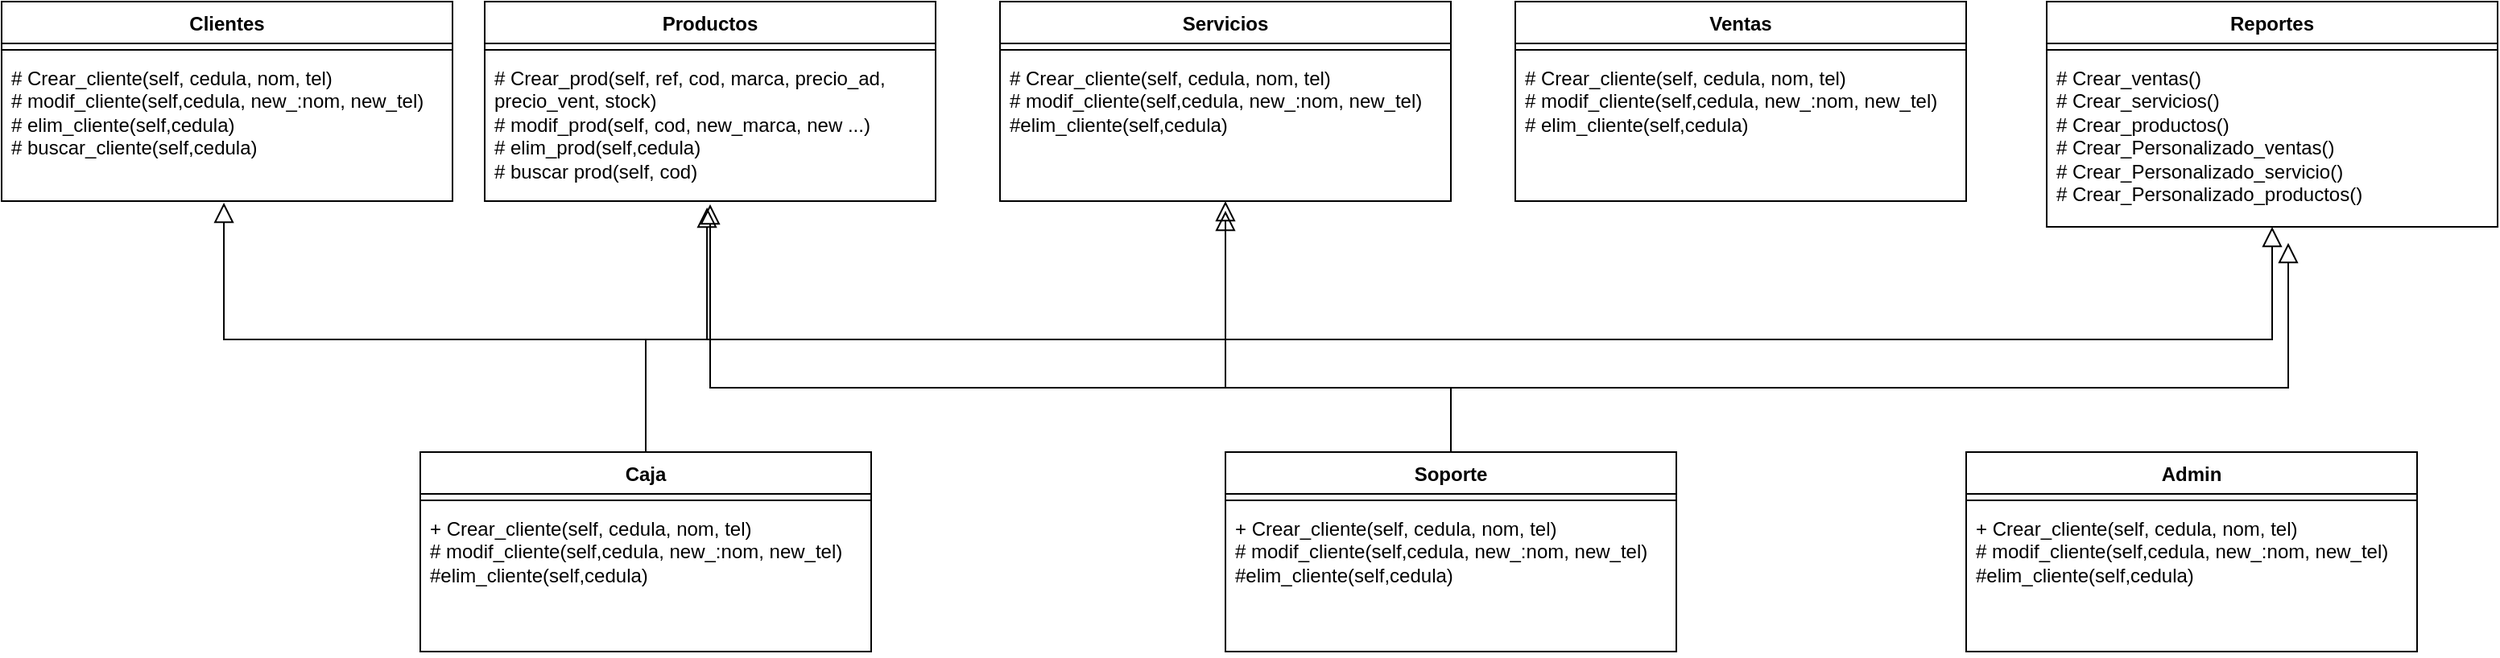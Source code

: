 <mxfile version="24.4.4" type="github">
  <diagram id="C5RBs43oDa-KdzZeNtuy" name="Page-1">
    <mxGraphModel dx="1079" dy="464" grid="1" gridSize="10" guides="1" tooltips="1" connect="1" arrows="1" fold="1" page="1" pageScale="1" pageWidth="827" pageHeight="1169" math="0" shadow="0">
      <root>
        <mxCell id="WIyWlLk6GJQsqaUBKTNV-0" />
        <mxCell id="WIyWlLk6GJQsqaUBKTNV-1" parent="WIyWlLk6GJQsqaUBKTNV-0" />
        <mxCell id="du9I8prgwWOuaD7i2nQR-0" value="Clientes" style="swimlane;fontStyle=1;align=center;verticalAlign=top;childLayout=stackLayout;horizontal=1;startSize=26;horizontalStack=0;resizeParent=1;resizeParentMax=0;resizeLast=0;collapsible=1;marginBottom=0;whiteSpace=wrap;html=1;" vertex="1" parent="WIyWlLk6GJQsqaUBKTNV-1">
          <mxGeometry x="60" y="100" width="280" height="124" as="geometry" />
        </mxCell>
        <mxCell id="du9I8prgwWOuaD7i2nQR-2" value="" style="line;strokeWidth=1;fillColor=none;align=left;verticalAlign=middle;spacingTop=-1;spacingLeft=3;spacingRight=3;rotatable=0;labelPosition=right;points=[];portConstraint=eastwest;strokeColor=inherit;" vertex="1" parent="du9I8prgwWOuaD7i2nQR-0">
          <mxGeometry y="26" width="280" height="8" as="geometry" />
        </mxCell>
        <mxCell id="du9I8prgwWOuaD7i2nQR-3" value="# Crear_cliente(self, cedula, nom, tel)&lt;div&gt;# modif_cliente(self,cedula, new_:nom, new_tel)&lt;/div&gt;&lt;div&gt;# elim_cliente(self,cedula)&lt;/div&gt;&lt;div&gt;# buscar_cliente(self,cedula)&lt;/div&gt;" style="text;strokeColor=none;fillColor=none;align=left;verticalAlign=top;spacingLeft=4;spacingRight=4;overflow=hidden;rotatable=0;points=[[0,0.5],[1,0.5]];portConstraint=eastwest;whiteSpace=wrap;html=1;" vertex="1" parent="du9I8prgwWOuaD7i2nQR-0">
          <mxGeometry y="34" width="280" height="90" as="geometry" />
        </mxCell>
        <mxCell id="du9I8prgwWOuaD7i2nQR-4" value="Productos" style="swimlane;fontStyle=1;align=center;verticalAlign=top;childLayout=stackLayout;horizontal=1;startSize=26;horizontalStack=0;resizeParent=1;resizeParentMax=0;resizeLast=0;collapsible=1;marginBottom=0;whiteSpace=wrap;html=1;" vertex="1" parent="WIyWlLk6GJQsqaUBKTNV-1">
          <mxGeometry x="360" y="100" width="280" height="124" as="geometry" />
        </mxCell>
        <mxCell id="du9I8prgwWOuaD7i2nQR-5" value="" style="line;strokeWidth=1;fillColor=none;align=left;verticalAlign=middle;spacingTop=-1;spacingLeft=3;spacingRight=3;rotatable=0;labelPosition=right;points=[];portConstraint=eastwest;strokeColor=inherit;" vertex="1" parent="du9I8prgwWOuaD7i2nQR-4">
          <mxGeometry y="26" width="280" height="8" as="geometry" />
        </mxCell>
        <mxCell id="du9I8prgwWOuaD7i2nQR-6" value="# Crear_prod(self, ref, cod, marca, precio_ad, precio_vent, stock)&lt;div&gt;# modif_prod(self, cod, new_marca, new ...)&lt;/div&gt;&lt;div&gt;# elim_prod(self,cedula)&lt;/div&gt;&lt;div&gt;# buscar prod(self, cod)&lt;/div&gt;" style="text;strokeColor=none;fillColor=none;align=left;verticalAlign=top;spacingLeft=4;spacingRight=4;overflow=hidden;rotatable=0;points=[[0,0.5],[1,0.5]];portConstraint=eastwest;whiteSpace=wrap;html=1;" vertex="1" parent="du9I8prgwWOuaD7i2nQR-4">
          <mxGeometry y="34" width="280" height="90" as="geometry" />
        </mxCell>
        <mxCell id="du9I8prgwWOuaD7i2nQR-7" value="Servicios" style="swimlane;fontStyle=1;align=center;verticalAlign=top;childLayout=stackLayout;horizontal=1;startSize=26;horizontalStack=0;resizeParent=1;resizeParentMax=0;resizeLast=0;collapsible=1;marginBottom=0;whiteSpace=wrap;html=1;" vertex="1" parent="WIyWlLk6GJQsqaUBKTNV-1">
          <mxGeometry x="680" y="100" width="280" height="124" as="geometry" />
        </mxCell>
        <mxCell id="du9I8prgwWOuaD7i2nQR-8" value="" style="line;strokeWidth=1;fillColor=none;align=left;verticalAlign=middle;spacingTop=-1;spacingLeft=3;spacingRight=3;rotatable=0;labelPosition=right;points=[];portConstraint=eastwest;strokeColor=inherit;" vertex="1" parent="du9I8prgwWOuaD7i2nQR-7">
          <mxGeometry y="26" width="280" height="8" as="geometry" />
        </mxCell>
        <mxCell id="du9I8prgwWOuaD7i2nQR-9" value="# Crear_cliente(self, cedula, nom, tel)&lt;div&gt;# modif_cliente(self,cedula, new_:nom, new_tel)&lt;/div&gt;&lt;div&gt;#elim_cliente(self,cedula)&lt;/div&gt;" style="text;strokeColor=none;fillColor=none;align=left;verticalAlign=top;spacingLeft=4;spacingRight=4;overflow=hidden;rotatable=0;points=[[0,0.5],[1,0.5]];portConstraint=eastwest;whiteSpace=wrap;html=1;" vertex="1" parent="du9I8prgwWOuaD7i2nQR-7">
          <mxGeometry y="34" width="280" height="90" as="geometry" />
        </mxCell>
        <mxCell id="du9I8prgwWOuaD7i2nQR-10" value="Ventas" style="swimlane;fontStyle=1;align=center;verticalAlign=top;childLayout=stackLayout;horizontal=1;startSize=26;horizontalStack=0;resizeParent=1;resizeParentMax=0;resizeLast=0;collapsible=1;marginBottom=0;whiteSpace=wrap;html=1;" vertex="1" parent="WIyWlLk6GJQsqaUBKTNV-1">
          <mxGeometry x="1000" y="100" width="280" height="124" as="geometry" />
        </mxCell>
        <mxCell id="du9I8prgwWOuaD7i2nQR-11" value="" style="line;strokeWidth=1;fillColor=none;align=left;verticalAlign=middle;spacingTop=-1;spacingLeft=3;spacingRight=3;rotatable=0;labelPosition=right;points=[];portConstraint=eastwest;strokeColor=inherit;" vertex="1" parent="du9I8prgwWOuaD7i2nQR-10">
          <mxGeometry y="26" width="280" height="8" as="geometry" />
        </mxCell>
        <mxCell id="du9I8prgwWOuaD7i2nQR-12" value="# Crear_cliente(self, cedula, nom, tel)&lt;div&gt;# modif_cliente(self,cedula, new_:nom, new_tel)&lt;/div&gt;&lt;div&gt;# elim_cliente(self,cedula)&lt;/div&gt;" style="text;strokeColor=none;fillColor=none;align=left;verticalAlign=top;spacingLeft=4;spacingRight=4;overflow=hidden;rotatable=0;points=[[0,0.5],[1,0.5]];portConstraint=eastwest;whiteSpace=wrap;html=1;" vertex="1" parent="du9I8prgwWOuaD7i2nQR-10">
          <mxGeometry y="34" width="280" height="90" as="geometry" />
        </mxCell>
        <mxCell id="du9I8prgwWOuaD7i2nQR-13" value="Reportes" style="swimlane;fontStyle=1;align=center;verticalAlign=top;childLayout=stackLayout;horizontal=1;startSize=26;horizontalStack=0;resizeParent=1;resizeParentMax=0;resizeLast=0;collapsible=1;marginBottom=0;whiteSpace=wrap;html=1;" vertex="1" parent="WIyWlLk6GJQsqaUBKTNV-1">
          <mxGeometry x="1330" y="100" width="280" height="140" as="geometry" />
        </mxCell>
        <mxCell id="du9I8prgwWOuaD7i2nQR-14" value="" style="line;strokeWidth=1;fillColor=none;align=left;verticalAlign=middle;spacingTop=-1;spacingLeft=3;spacingRight=3;rotatable=0;labelPosition=right;points=[];portConstraint=eastwest;strokeColor=inherit;" vertex="1" parent="du9I8prgwWOuaD7i2nQR-13">
          <mxGeometry y="26" width="280" height="8" as="geometry" />
        </mxCell>
        <mxCell id="du9I8prgwWOuaD7i2nQR-15" value="# Crear_ventas()&lt;div&gt;# Crear_servicios()&lt;/div&gt;&lt;div&gt;# Crear_productos()&lt;/div&gt;&lt;div&gt;# Crear_Personalizado_ventas()&lt;/div&gt;&lt;div&gt;# Crear_Personalizado_servicio()&lt;br&gt;&lt;/div&gt;&lt;div&gt;# Crear_Personalizado_productos()&lt;br&gt;&lt;/div&gt;&lt;div&gt;&lt;br&gt;&lt;/div&gt;" style="text;strokeColor=none;fillColor=none;align=left;verticalAlign=top;spacingLeft=4;spacingRight=4;overflow=hidden;rotatable=0;points=[[0,0.5],[1,0.5]];portConstraint=eastwest;whiteSpace=wrap;html=1;" vertex="1" parent="du9I8prgwWOuaD7i2nQR-13">
          <mxGeometry y="34" width="280" height="106" as="geometry" />
        </mxCell>
        <mxCell id="du9I8prgwWOuaD7i2nQR-16" value="Caja" style="swimlane;fontStyle=1;align=center;verticalAlign=top;childLayout=stackLayout;horizontal=1;startSize=26;horizontalStack=0;resizeParent=1;resizeParentMax=0;resizeLast=0;collapsible=1;marginBottom=0;whiteSpace=wrap;html=1;" vertex="1" parent="WIyWlLk6GJQsqaUBKTNV-1">
          <mxGeometry x="320" y="380" width="280" height="124" as="geometry" />
        </mxCell>
        <mxCell id="du9I8prgwWOuaD7i2nQR-17" value="" style="line;strokeWidth=1;fillColor=none;align=left;verticalAlign=middle;spacingTop=-1;spacingLeft=3;spacingRight=3;rotatable=0;labelPosition=right;points=[];portConstraint=eastwest;strokeColor=inherit;" vertex="1" parent="du9I8prgwWOuaD7i2nQR-16">
          <mxGeometry y="26" width="280" height="8" as="geometry" />
        </mxCell>
        <mxCell id="du9I8prgwWOuaD7i2nQR-18" value="+ Crear_cliente(self, cedula, nom, tel)&lt;div&gt;# modif_cliente(self,cedula, new_:nom, new_tel)&lt;/div&gt;&lt;div&gt;#elim_cliente(self,cedula)&lt;/div&gt;" style="text;strokeColor=none;fillColor=none;align=left;verticalAlign=top;spacingLeft=4;spacingRight=4;overflow=hidden;rotatable=0;points=[[0,0.5],[1,0.5]];portConstraint=eastwest;whiteSpace=wrap;html=1;" vertex="1" parent="du9I8prgwWOuaD7i2nQR-16">
          <mxGeometry y="34" width="280" height="90" as="geometry" />
        </mxCell>
        <mxCell id="du9I8prgwWOuaD7i2nQR-19" value="" style="endArrow=block;endSize=10;endFill=0;shadow=0;strokeWidth=1;rounded=0;curved=0;edgeStyle=elbowEdgeStyle;elbow=vertical;exitX=0.5;exitY=0;exitDx=0;exitDy=0;entryX=0.493;entryY=1.011;entryDx=0;entryDy=0;entryPerimeter=0;" edge="1" parent="WIyWlLk6GJQsqaUBKTNV-1" source="du9I8prgwWOuaD7i2nQR-16" target="du9I8prgwWOuaD7i2nQR-3">
          <mxGeometry width="160" relative="1" as="geometry">
            <mxPoint x="200" y="360" as="sourcePoint" />
            <mxPoint x="300" y="258" as="targetPoint" />
            <Array as="points">
              <mxPoint x="330" y="310" />
            </Array>
          </mxGeometry>
        </mxCell>
        <mxCell id="du9I8prgwWOuaD7i2nQR-20" value="" style="endArrow=block;endSize=10;endFill=0;shadow=0;strokeWidth=1;rounded=0;curved=0;edgeStyle=elbowEdgeStyle;elbow=vertical;entryX=0.493;entryY=1.044;entryDx=0;entryDy=0;entryPerimeter=0;exitX=0.5;exitY=0;exitDx=0;exitDy=0;" edge="1" parent="WIyWlLk6GJQsqaUBKTNV-1" source="du9I8prgwWOuaD7i2nQR-16" target="du9I8prgwWOuaD7i2nQR-6">
          <mxGeometry width="160" relative="1" as="geometry">
            <mxPoint x="550" y="330" as="sourcePoint" />
            <mxPoint x="208" y="235" as="targetPoint" />
            <Array as="points">
              <mxPoint x="480" y="310" />
            </Array>
          </mxGeometry>
        </mxCell>
        <mxCell id="du9I8prgwWOuaD7i2nQR-21" value="Soporte" style="swimlane;fontStyle=1;align=center;verticalAlign=top;childLayout=stackLayout;horizontal=1;startSize=26;horizontalStack=0;resizeParent=1;resizeParentMax=0;resizeLast=0;collapsible=1;marginBottom=0;whiteSpace=wrap;html=1;" vertex="1" parent="WIyWlLk6GJQsqaUBKTNV-1">
          <mxGeometry x="820" y="380" width="280" height="124" as="geometry" />
        </mxCell>
        <mxCell id="du9I8prgwWOuaD7i2nQR-22" value="" style="line;strokeWidth=1;fillColor=none;align=left;verticalAlign=middle;spacingTop=-1;spacingLeft=3;spacingRight=3;rotatable=0;labelPosition=right;points=[];portConstraint=eastwest;strokeColor=inherit;" vertex="1" parent="du9I8prgwWOuaD7i2nQR-21">
          <mxGeometry y="26" width="280" height="8" as="geometry" />
        </mxCell>
        <mxCell id="du9I8prgwWOuaD7i2nQR-23" value="+ Crear_cliente(self, cedula, nom, tel)&lt;div&gt;# modif_cliente(self,cedula, new_:nom, new_tel)&lt;/div&gt;&lt;div&gt;#elim_cliente(self,cedula)&lt;/div&gt;" style="text;strokeColor=none;fillColor=none;align=left;verticalAlign=top;spacingLeft=4;spacingRight=4;overflow=hidden;rotatable=0;points=[[0,0.5],[1,0.5]];portConstraint=eastwest;whiteSpace=wrap;html=1;" vertex="1" parent="du9I8prgwWOuaD7i2nQR-21">
          <mxGeometry y="34" width="280" height="90" as="geometry" />
        </mxCell>
        <mxCell id="du9I8prgwWOuaD7i2nQR-24" value="Admin" style="swimlane;fontStyle=1;align=center;verticalAlign=top;childLayout=stackLayout;horizontal=1;startSize=26;horizontalStack=0;resizeParent=1;resizeParentMax=0;resizeLast=0;collapsible=1;marginBottom=0;whiteSpace=wrap;html=1;" vertex="1" parent="WIyWlLk6GJQsqaUBKTNV-1">
          <mxGeometry x="1280" y="380" width="280" height="124" as="geometry" />
        </mxCell>
        <mxCell id="du9I8prgwWOuaD7i2nQR-25" value="" style="line;strokeWidth=1;fillColor=none;align=left;verticalAlign=middle;spacingTop=-1;spacingLeft=3;spacingRight=3;rotatable=0;labelPosition=right;points=[];portConstraint=eastwest;strokeColor=inherit;" vertex="1" parent="du9I8prgwWOuaD7i2nQR-24">
          <mxGeometry y="26" width="280" height="8" as="geometry" />
        </mxCell>
        <mxCell id="du9I8prgwWOuaD7i2nQR-26" value="+ Crear_cliente(self, cedula, nom, tel)&lt;div&gt;# modif_cliente(self,cedula, new_:nom, new_tel)&lt;/div&gt;&lt;div&gt;#elim_cliente(self,cedula)&lt;/div&gt;" style="text;strokeColor=none;fillColor=none;align=left;verticalAlign=top;spacingLeft=4;spacingRight=4;overflow=hidden;rotatable=0;points=[[0,0.5],[1,0.5]];portConstraint=eastwest;whiteSpace=wrap;html=1;" vertex="1" parent="du9I8prgwWOuaD7i2nQR-24">
          <mxGeometry y="34" width="280" height="90" as="geometry" />
        </mxCell>
        <mxCell id="du9I8prgwWOuaD7i2nQR-27" value="" style="endArrow=block;endSize=10;endFill=0;shadow=0;strokeWidth=1;rounded=0;curved=0;edgeStyle=elbowEdgeStyle;elbow=vertical;exitX=0.5;exitY=0;exitDx=0;exitDy=0;" edge="1" parent="WIyWlLk6GJQsqaUBKTNV-1" source="du9I8prgwWOuaD7i2nQR-16" target="du9I8prgwWOuaD7i2nQR-15">
          <mxGeometry width="160" relative="1" as="geometry">
            <mxPoint x="860" y="380" as="sourcePoint" />
            <mxPoint x="898" y="228" as="targetPoint" />
            <Array as="points">
              <mxPoint x="880" y="310" />
            </Array>
          </mxGeometry>
        </mxCell>
        <mxCell id="du9I8prgwWOuaD7i2nQR-28" value="" style="endArrow=block;endSize=10;endFill=0;shadow=0;strokeWidth=1;rounded=0;curved=0;edgeStyle=elbowEdgeStyle;elbow=vertical;exitX=0.5;exitY=0;exitDx=0;exitDy=0;" edge="1" parent="WIyWlLk6GJQsqaUBKTNV-1" source="du9I8prgwWOuaD7i2nQR-21">
          <mxGeometry width="160" relative="1" as="geometry">
            <mxPoint x="470" y="390" as="sourcePoint" />
            <mxPoint x="1480" y="250" as="targetPoint" />
            <Array as="points">
              <mxPoint x="1220" y="340" />
            </Array>
          </mxGeometry>
        </mxCell>
        <mxCell id="du9I8prgwWOuaD7i2nQR-29" value="" style="endArrow=block;endSize=10;endFill=0;shadow=0;strokeWidth=1;rounded=0;curved=0;edgeStyle=elbowEdgeStyle;elbow=vertical;exitX=0.5;exitY=0;exitDx=0;exitDy=0;" edge="1" parent="WIyWlLk6GJQsqaUBKTNV-1" source="du9I8prgwWOuaD7i2nQR-16" target="du9I8prgwWOuaD7i2nQR-9">
          <mxGeometry width="160" relative="1" as="geometry">
            <mxPoint x="470" y="390" as="sourcePoint" />
            <mxPoint x="508" y="238" as="targetPoint" />
            <Array as="points">
              <mxPoint x="650" y="310" />
            </Array>
          </mxGeometry>
        </mxCell>
        <mxCell id="du9I8prgwWOuaD7i2nQR-30" value="" style="endArrow=block;endSize=10;endFill=0;shadow=0;strokeWidth=1;rounded=0;curved=0;edgeStyle=elbowEdgeStyle;elbow=vertical;exitX=0.5;exitY=0;exitDx=0;exitDy=0;" edge="1" parent="WIyWlLk6GJQsqaUBKTNV-1" source="du9I8prgwWOuaD7i2nQR-21">
          <mxGeometry width="160" relative="1" as="geometry">
            <mxPoint x="480" y="400" as="sourcePoint" />
            <mxPoint x="820" y="230" as="targetPoint" />
            <Array as="points">
              <mxPoint x="880" y="340" />
            </Array>
          </mxGeometry>
        </mxCell>
        <mxCell id="du9I8prgwWOuaD7i2nQR-31" value="" style="endArrow=block;endSize=10;endFill=0;shadow=0;strokeWidth=1;rounded=0;curved=0;edgeStyle=elbowEdgeStyle;elbow=vertical;exitX=0.5;exitY=0;exitDx=0;exitDy=0;entryX=0.5;entryY=1.022;entryDx=0;entryDy=0;entryPerimeter=0;" edge="1" parent="WIyWlLk6GJQsqaUBKTNV-1" source="du9I8prgwWOuaD7i2nQR-21" target="du9I8prgwWOuaD7i2nQR-6">
          <mxGeometry width="160" relative="1" as="geometry">
            <mxPoint x="970" y="390" as="sourcePoint" />
            <mxPoint x="830" y="240" as="targetPoint" />
            <Array as="points">
              <mxPoint x="730" y="340" />
            </Array>
          </mxGeometry>
        </mxCell>
      </root>
    </mxGraphModel>
  </diagram>
</mxfile>
